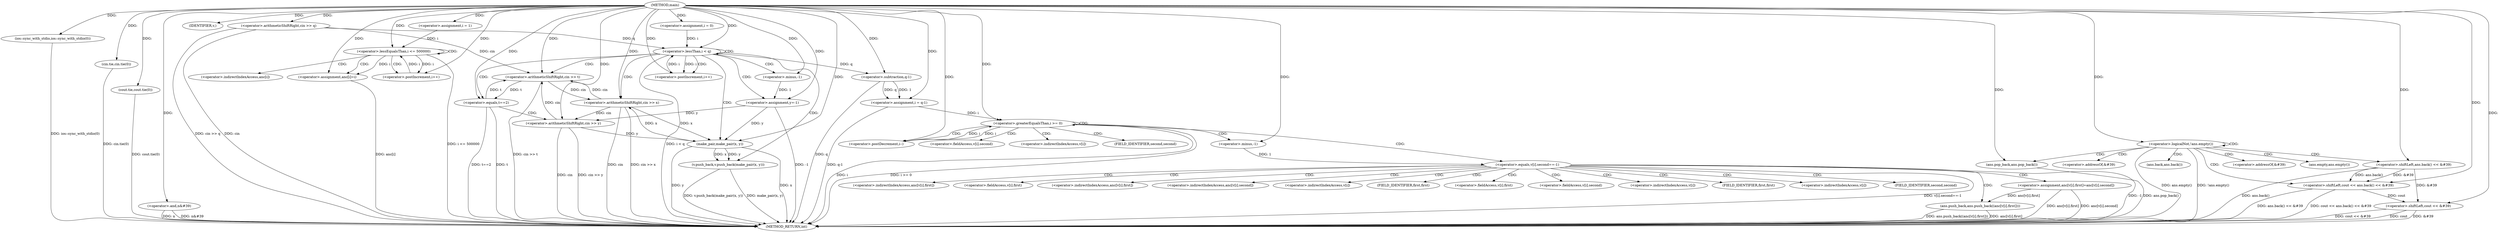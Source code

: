 digraph "main" {  
"1000105" [label = "(METHOD,main)" ]
"1000235" [label = "(METHOD_RETURN,int)" ]
"1000107" [label = "(ios::sync_with_stdio,ios::sync_with_stdio(0))" ]
"1000109" [label = "(cin.tie,cin.tie(0))" ]
"1000111" [label = "(cout.tie,cout.tie(0))" ]
"1000114" [label = "(<operator>.arithmeticShiftRight,cin >> q)" ]
"1000117" [label = "(IDENTIFIER,v,)" ]
"1000228" [label = "(<operator>.shiftLeft,cout << &#39)" ]
"1000232" [label = "(<operator>.and,n&#39)" ]
"1000121" [label = "(<operator>.assignment,i = 1)" ]
"1000124" [label = "(<operator>.lessEqualsThan,i <= 500000)" ]
"1000127" [label = "(<operator>.postIncrement,i++)" ]
"1000129" [label = "(<operator>.assignment,anc[i]=i)" ]
"1000136" [label = "(<operator>.assignment,i = 0)" ]
"1000139" [label = "(<operator>.lessThan,i < q)" ]
"1000142" [label = "(<operator>.postIncrement,i++)" ]
"1000171" [label = "(<operator>.assignment,i = q-1)" ]
"1000176" [label = "(<operator>.greaterEqualsThan,i >= 0)" ]
"1000179" [label = "(<operator>.postDecrement,i--)" ]
"1000216" [label = "(<operator>.logicalNot,!ans.empty())" ]
"1000146" [label = "(<operator>.arithmeticShiftRight,cin >> t)" ]
"1000151" [label = "(<operator>.arithmeticShiftRight,cin >> x)" ]
"1000154" [label = "(<operator>.assignment,y=-1)" ]
"1000165" [label = "(v.push_back,v.push_back(make_pair(x, y)))" ]
"1000219" [label = "(<operator>.shiftLeft,cout << ans.back() << &#39)" ]
"1000227" [label = "(ans.pop_back,ans.pop_back())" ]
"1000159" [label = "(<operator>.equals,t==2)" ]
"1000162" [label = "(<operator>.arithmeticShiftRight,cin >> y)" ]
"1000173" [label = "(<operator>.subtraction,q-1)" ]
"1000183" [label = "(<operator>.equals,v[i].second==-1)" ]
"1000191" [label = "(ans.push_back,ans.push_back((anc[v[i].first])))" ]
"1000156" [label = "(<operator>.minus,-1)" ]
"1000166" [label = "(make_pair,make_pair(x, y))" ]
"1000200" [label = "(<operator>.assignment,anc[v[i].first]=anc[v[i].second])" ]
"1000221" [label = "(<operator>.shiftLeft,ans.back() << &#39)" ]
"1000189" [label = "(<operator>.minus,-1)" ]
"1000130" [label = "(<operator>.indirectIndexAccess,anc[i])" ]
"1000217" [label = "(ans.empty,ans.empty())" ]
"1000225" [label = "(<operator>.addressOf,&#39)" ]
"1000184" [label = "(<operator>.fieldAccess,v[i].second)" ]
"1000192" [label = "(<operator>.indirectIndexAccess,anc[v[i].first])" ]
"1000222" [label = "(ans.back,ans.back())" ]
"1000223" [label = "(<operator>.addressOf,&#39)" ]
"1000185" [label = "(<operator>.indirectIndexAccess,v[i])" ]
"1000188" [label = "(FIELD_IDENTIFIER,second,second)" ]
"1000194" [label = "(<operator>.fieldAccess,v[i].first)" ]
"1000201" [label = "(<operator>.indirectIndexAccess,anc[v[i].first])" ]
"1000208" [label = "(<operator>.indirectIndexAccess,anc[v[i].second])" ]
"1000195" [label = "(<operator>.indirectIndexAccess,v[i])" ]
"1000198" [label = "(FIELD_IDENTIFIER,first,first)" ]
"1000203" [label = "(<operator>.fieldAccess,v[i].first)" ]
"1000210" [label = "(<operator>.fieldAccess,v[i].second)" ]
"1000204" [label = "(<operator>.indirectIndexAccess,v[i])" ]
"1000207" [label = "(FIELD_IDENTIFIER,first,first)" ]
"1000211" [label = "(<operator>.indirectIndexAccess,v[i])" ]
"1000214" [label = "(FIELD_IDENTIFIER,second,second)" ]
  "1000107" -> "1000235"  [ label = "DDG: ios::sync_with_stdio(0)"] 
  "1000109" -> "1000235"  [ label = "DDG: cin.tie(0)"] 
  "1000111" -> "1000235"  [ label = "DDG: cout.tie(0)"] 
  "1000114" -> "1000235"  [ label = "DDG: cin"] 
  "1000114" -> "1000235"  [ label = "DDG: cin >> q"] 
  "1000124" -> "1000235"  [ label = "DDG: i <= 500000"] 
  "1000139" -> "1000235"  [ label = "DDG: i < q"] 
  "1000173" -> "1000235"  [ label = "DDG: q"] 
  "1000171" -> "1000235"  [ label = "DDG: q-1"] 
  "1000176" -> "1000235"  [ label = "DDG: i"] 
  "1000176" -> "1000235"  [ label = "DDG: i >= 0"] 
  "1000216" -> "1000235"  [ label = "DDG: ans.empty()"] 
  "1000216" -> "1000235"  [ label = "DDG: !ans.empty()"] 
  "1000228" -> "1000235"  [ label = "DDG: cout"] 
  "1000228" -> "1000235"  [ label = "DDG: &#39"] 
  "1000228" -> "1000235"  [ label = "DDG: cout << &#39"] 
  "1000232" -> "1000235"  [ label = "DDG: n&#39"] 
  "1000221" -> "1000235"  [ label = "DDG: ans.back()"] 
  "1000219" -> "1000235"  [ label = "DDG: ans.back() << &#39"] 
  "1000219" -> "1000235"  [ label = "DDG: cout << ans.back() << &#39"] 
  "1000227" -> "1000235"  [ label = "DDG: ans.pop_back()"] 
  "1000183" -> "1000235"  [ label = "DDG: -1"] 
  "1000183" -> "1000235"  [ label = "DDG: v[i].second==-1"] 
  "1000200" -> "1000235"  [ label = "DDG: anc[v[i].first]"] 
  "1000200" -> "1000235"  [ label = "DDG: anc[v[i].second]"] 
  "1000191" -> "1000235"  [ label = "DDG: anc[v[i].first]"] 
  "1000191" -> "1000235"  [ label = "DDG: ans.push_back((anc[v[i].first]))"] 
  "1000146" -> "1000235"  [ label = "DDG: cin >> t"] 
  "1000151" -> "1000235"  [ label = "DDG: cin"] 
  "1000151" -> "1000235"  [ label = "DDG: cin >> x"] 
  "1000154" -> "1000235"  [ label = "DDG: -1"] 
  "1000159" -> "1000235"  [ label = "DDG: t"] 
  "1000159" -> "1000235"  [ label = "DDG: t==2"] 
  "1000162" -> "1000235"  [ label = "DDG: cin"] 
  "1000162" -> "1000235"  [ label = "DDG: cin >> y"] 
  "1000166" -> "1000235"  [ label = "DDG: x"] 
  "1000166" -> "1000235"  [ label = "DDG: y"] 
  "1000165" -> "1000235"  [ label = "DDG: make_pair(x, y)"] 
  "1000165" -> "1000235"  [ label = "DDG: v.push_back(make_pair(x, y))"] 
  "1000129" -> "1000235"  [ label = "DDG: anc[i]"] 
  "1000232" -> "1000235"  [ label = "DDG: n"] 
  "1000105" -> "1000117"  [ label = "DDG: "] 
  "1000105" -> "1000107"  [ label = "DDG: "] 
  "1000105" -> "1000109"  [ label = "DDG: "] 
  "1000105" -> "1000111"  [ label = "DDG: "] 
  "1000105" -> "1000114"  [ label = "DDG: "] 
  "1000105" -> "1000121"  [ label = "DDG: "] 
  "1000124" -> "1000129"  [ label = "DDG: i"] 
  "1000105" -> "1000129"  [ label = "DDG: "] 
  "1000105" -> "1000136"  [ label = "DDG: "] 
  "1000173" -> "1000171"  [ label = "DDG: q"] 
  "1000173" -> "1000171"  [ label = "DDG: 1"] 
  "1000219" -> "1000228"  [ label = "DDG: cout"] 
  "1000105" -> "1000228"  [ label = "DDG: "] 
  "1000221" -> "1000228"  [ label = "DDG: &#39"] 
  "1000105" -> "1000232"  [ label = "DDG: "] 
  "1000121" -> "1000124"  [ label = "DDG: i"] 
  "1000127" -> "1000124"  [ label = "DDG: i"] 
  "1000105" -> "1000124"  [ label = "DDG: "] 
  "1000105" -> "1000127"  [ label = "DDG: "] 
  "1000124" -> "1000127"  [ label = "DDG: i"] 
  "1000136" -> "1000139"  [ label = "DDG: i"] 
  "1000142" -> "1000139"  [ label = "DDG: i"] 
  "1000105" -> "1000139"  [ label = "DDG: "] 
  "1000114" -> "1000139"  [ label = "DDG: q"] 
  "1000139" -> "1000142"  [ label = "DDG: i"] 
  "1000105" -> "1000142"  [ label = "DDG: "] 
  "1000156" -> "1000154"  [ label = "DDG: 1"] 
  "1000105" -> "1000171"  [ label = "DDG: "] 
  "1000171" -> "1000176"  [ label = "DDG: i"] 
  "1000179" -> "1000176"  [ label = "DDG: i"] 
  "1000105" -> "1000176"  [ label = "DDG: "] 
  "1000176" -> "1000179"  [ label = "DDG: i"] 
  "1000105" -> "1000179"  [ label = "DDG: "] 
  "1000105" -> "1000216"  [ label = "DDG: "] 
  "1000105" -> "1000227"  [ label = "DDG: "] 
  "1000114" -> "1000146"  [ label = "DDG: cin"] 
  "1000151" -> "1000146"  [ label = "DDG: cin"] 
  "1000162" -> "1000146"  [ label = "DDG: cin"] 
  "1000105" -> "1000146"  [ label = "DDG: "] 
  "1000159" -> "1000146"  [ label = "DDG: t"] 
  "1000146" -> "1000151"  [ label = "DDG: cin"] 
  "1000105" -> "1000151"  [ label = "DDG: "] 
  "1000166" -> "1000151"  [ label = "DDG: x"] 
  "1000105" -> "1000154"  [ label = "DDG: "] 
  "1000166" -> "1000165"  [ label = "DDG: y"] 
  "1000166" -> "1000165"  [ label = "DDG: x"] 
  "1000139" -> "1000173"  [ label = "DDG: q"] 
  "1000105" -> "1000173"  [ label = "DDG: "] 
  "1000105" -> "1000219"  [ label = "DDG: "] 
  "1000221" -> "1000219"  [ label = "DDG: ans.back()"] 
  "1000221" -> "1000219"  [ label = "DDG: &#39"] 
  "1000105" -> "1000156"  [ label = "DDG: "] 
  "1000146" -> "1000159"  [ label = "DDG: t"] 
  "1000105" -> "1000159"  [ label = "DDG: "] 
  "1000151" -> "1000162"  [ label = "DDG: cin"] 
  "1000105" -> "1000162"  [ label = "DDG: "] 
  "1000154" -> "1000162"  [ label = "DDG: y"] 
  "1000151" -> "1000166"  [ label = "DDG: x"] 
  "1000105" -> "1000166"  [ label = "DDG: "] 
  "1000154" -> "1000166"  [ label = "DDG: y"] 
  "1000162" -> "1000166"  [ label = "DDG: y"] 
  "1000189" -> "1000183"  [ label = "DDG: 1"] 
  "1000200" -> "1000191"  [ label = "DDG: anc[v[i].first]"] 
  "1000105" -> "1000221"  [ label = "DDG: "] 
  "1000105" -> "1000189"  [ label = "DDG: "] 
  "1000124" -> "1000127"  [ label = "CDG: "] 
  "1000124" -> "1000129"  [ label = "CDG: "] 
  "1000124" -> "1000124"  [ label = "CDG: "] 
  "1000124" -> "1000130"  [ label = "CDG: "] 
  "1000139" -> "1000142"  [ label = "CDG: "] 
  "1000139" -> "1000156"  [ label = "CDG: "] 
  "1000139" -> "1000166"  [ label = "CDG: "] 
  "1000139" -> "1000139"  [ label = "CDG: "] 
  "1000139" -> "1000165"  [ label = "CDG: "] 
  "1000139" -> "1000159"  [ label = "CDG: "] 
  "1000139" -> "1000154"  [ label = "CDG: "] 
  "1000139" -> "1000151"  [ label = "CDG: "] 
  "1000139" -> "1000146"  [ label = "CDG: "] 
  "1000176" -> "1000183"  [ label = "CDG: "] 
  "1000176" -> "1000189"  [ label = "CDG: "] 
  "1000176" -> "1000188"  [ label = "CDG: "] 
  "1000176" -> "1000179"  [ label = "CDG: "] 
  "1000176" -> "1000184"  [ label = "CDG: "] 
  "1000176" -> "1000176"  [ label = "CDG: "] 
  "1000176" -> "1000185"  [ label = "CDG: "] 
  "1000216" -> "1000221"  [ label = "CDG: "] 
  "1000216" -> "1000227"  [ label = "CDG: "] 
  "1000216" -> "1000216"  [ label = "CDG: "] 
  "1000216" -> "1000219"  [ label = "CDG: "] 
  "1000216" -> "1000225"  [ label = "CDG: "] 
  "1000216" -> "1000222"  [ label = "CDG: "] 
  "1000216" -> "1000217"  [ label = "CDG: "] 
  "1000216" -> "1000223"  [ label = "CDG: "] 
  "1000159" -> "1000162"  [ label = "CDG: "] 
  "1000183" -> "1000200"  [ label = "CDG: "] 
  "1000183" -> "1000211"  [ label = "CDG: "] 
  "1000183" -> "1000191"  [ label = "CDG: "] 
  "1000183" -> "1000208"  [ label = "CDG: "] 
  "1000183" -> "1000195"  [ label = "CDG: "] 
  "1000183" -> "1000204"  [ label = "CDG: "] 
  "1000183" -> "1000210"  [ label = "CDG: "] 
  "1000183" -> "1000207"  [ label = "CDG: "] 
  "1000183" -> "1000203"  [ label = "CDG: "] 
  "1000183" -> "1000214"  [ label = "CDG: "] 
  "1000183" -> "1000201"  [ label = "CDG: "] 
  "1000183" -> "1000194"  [ label = "CDG: "] 
  "1000183" -> "1000192"  [ label = "CDG: "] 
  "1000183" -> "1000198"  [ label = "CDG: "] 
}

